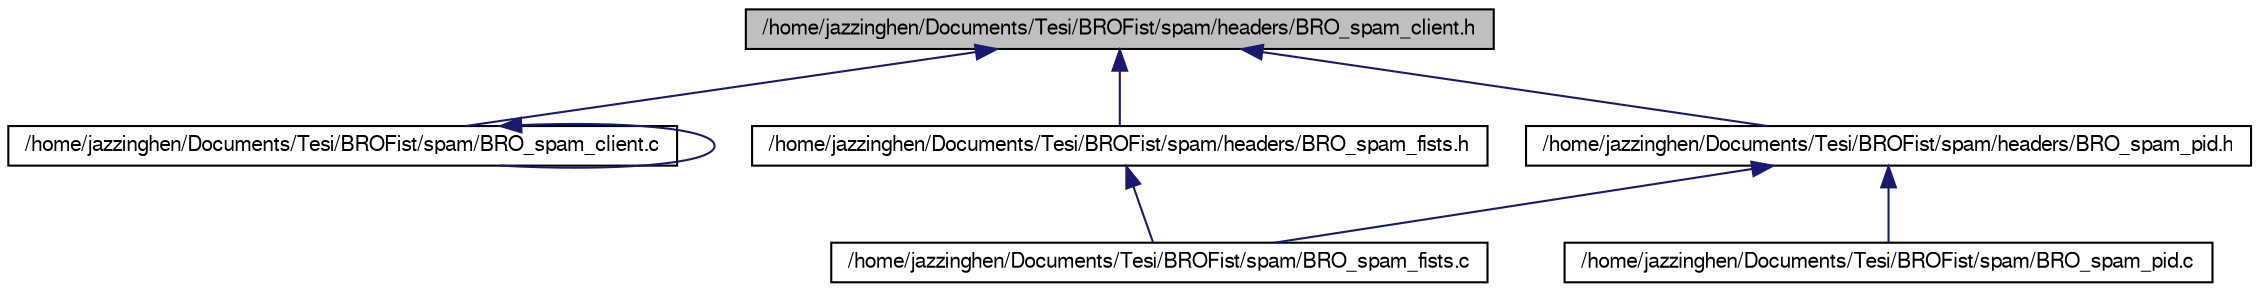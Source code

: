 digraph G
{
  edge [fontname="FreeSans",fontsize="10",labelfontname="FreeSans",labelfontsize="10"];
  node [fontname="FreeSans",fontsize="10",shape=record];
  Node1 [label="/home/jazzinghen/Documents/Tesi/BROFist/spam/headers/BRO_spam_client.h",height=0.2,width=0.4,color="black", fillcolor="grey75", style="filled" fontcolor="black"];
  Node1 -> Node2 [dir=back,color="midnightblue",fontsize="10",style="solid"];
  Node2 [label="/home/jazzinghen/Documents/Tesi/BROFist/spam/BRO_spam_client.c",height=0.2,width=0.4,color="black", fillcolor="white", style="filled",URL="$_b_r_o__spam__client_8c.html"];
  Node2 -> Node2 [dir=back,color="midnightblue",fontsize="10",style="solid"];
  Node1 -> Node3 [dir=back,color="midnightblue",fontsize="10",style="solid"];
  Node3 [label="/home/jazzinghen/Documents/Tesi/BROFist/spam/headers/BRO_spam_fists.h",height=0.2,width=0.4,color="black", fillcolor="white", style="filled",URL="$_b_r_o__spam__fists_8h.html"];
  Node3 -> Node4 [dir=back,color="midnightblue",fontsize="10",style="solid"];
  Node4 [label="/home/jazzinghen/Documents/Tesi/BROFist/spam/BRO_spam_fists.c",height=0.2,width=0.4,color="black", fillcolor="white", style="filled",URL="$_b_r_o__spam__fists_8c.html"];
  Node1 -> Node5 [dir=back,color="midnightblue",fontsize="10",style="solid"];
  Node5 [label="/home/jazzinghen/Documents/Tesi/BROFist/spam/headers/BRO_spam_pid.h",height=0.2,width=0.4,color="black", fillcolor="white", style="filled",URL="$_b_r_o__spam__pid_8h.html"];
  Node5 -> Node4 [dir=back,color="midnightblue",fontsize="10",style="solid"];
  Node5 -> Node6 [dir=back,color="midnightblue",fontsize="10",style="solid"];
  Node6 [label="/home/jazzinghen/Documents/Tesi/BROFist/spam/BRO_spam_pid.c",height=0.2,width=0.4,color="black", fillcolor="white", style="filled",URL="$_b_r_o__spam__pid_8c.html"];
}
